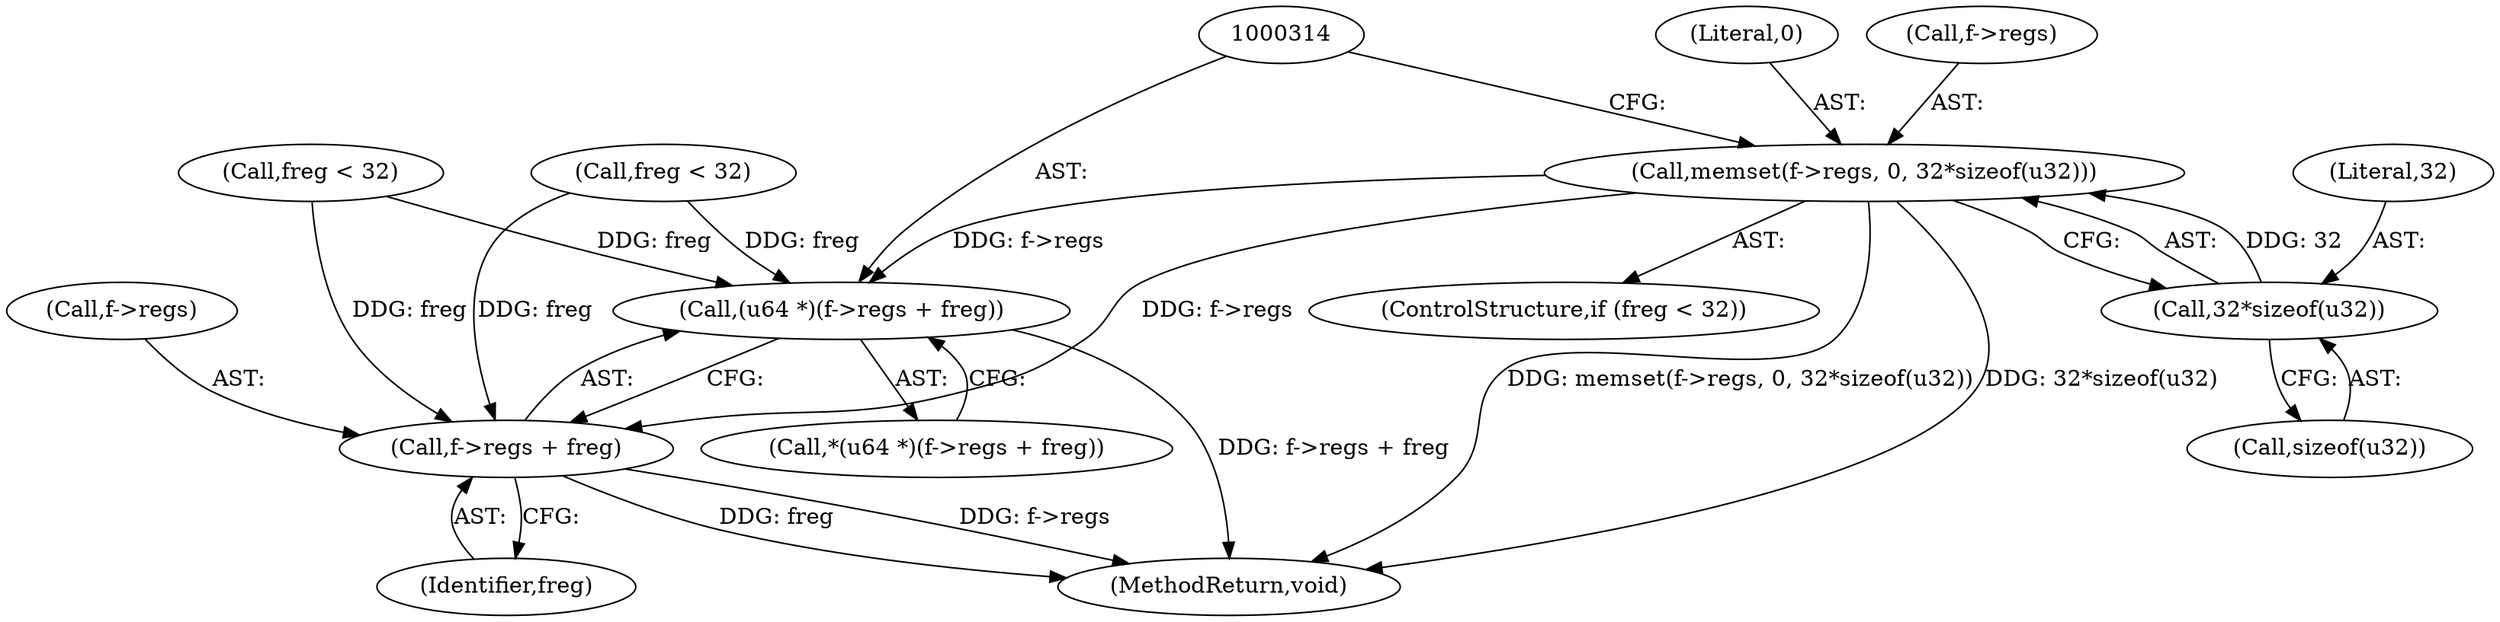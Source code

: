 digraph "0_linux_a8b0ca17b80e92faab46ee7179ba9e99ccb61233_35@API" {
"1000290" [label="(Call,memset(f->regs, 0, 32*sizeof(u32)))"];
"1000295" [label="(Call,32*sizeof(u32))"];
"1000313" [label="(Call,(u64 *)(f->regs + freg))"];
"1000315" [label="(Call,f->regs + freg)"];
"1000347" [label="(MethodReturn,void)"];
"1000295" [label="(Call,32*sizeof(u32))"];
"1000286" [label="(ControlStructure,if (freg < 32))"];
"1000297" [label="(Call,sizeof(u32))"];
"1000296" [label="(Literal,32)"];
"1000312" [label="(Call,*(u64 *)(f->regs + freg))"];
"1000316" [label="(Call,f->regs)"];
"1000247" [label="(Call,freg < 32)"];
"1000294" [label="(Literal,0)"];
"1000287" [label="(Call,freg < 32)"];
"1000319" [label="(Identifier,freg)"];
"1000291" [label="(Call,f->regs)"];
"1000313" [label="(Call,(u64 *)(f->regs + freg))"];
"1000315" [label="(Call,f->regs + freg)"];
"1000290" [label="(Call,memset(f->regs, 0, 32*sizeof(u32)))"];
"1000290" -> "1000286"  [label="AST: "];
"1000290" -> "1000295"  [label="CFG: "];
"1000291" -> "1000290"  [label="AST: "];
"1000294" -> "1000290"  [label="AST: "];
"1000295" -> "1000290"  [label="AST: "];
"1000314" -> "1000290"  [label="CFG: "];
"1000290" -> "1000347"  [label="DDG: memset(f->regs, 0, 32*sizeof(u32))"];
"1000290" -> "1000347"  [label="DDG: 32*sizeof(u32)"];
"1000295" -> "1000290"  [label="DDG: 32"];
"1000290" -> "1000313"  [label="DDG: f->regs"];
"1000290" -> "1000315"  [label="DDG: f->regs"];
"1000295" -> "1000297"  [label="CFG: "];
"1000296" -> "1000295"  [label="AST: "];
"1000297" -> "1000295"  [label="AST: "];
"1000313" -> "1000312"  [label="AST: "];
"1000313" -> "1000315"  [label="CFG: "];
"1000314" -> "1000313"  [label="AST: "];
"1000315" -> "1000313"  [label="AST: "];
"1000312" -> "1000313"  [label="CFG: "];
"1000313" -> "1000347"  [label="DDG: f->regs + freg"];
"1000247" -> "1000313"  [label="DDG: freg"];
"1000287" -> "1000313"  [label="DDG: freg"];
"1000315" -> "1000319"  [label="CFG: "];
"1000316" -> "1000315"  [label="AST: "];
"1000319" -> "1000315"  [label="AST: "];
"1000315" -> "1000347"  [label="DDG: f->regs"];
"1000315" -> "1000347"  [label="DDG: freg"];
"1000247" -> "1000315"  [label="DDG: freg"];
"1000287" -> "1000315"  [label="DDG: freg"];
}
